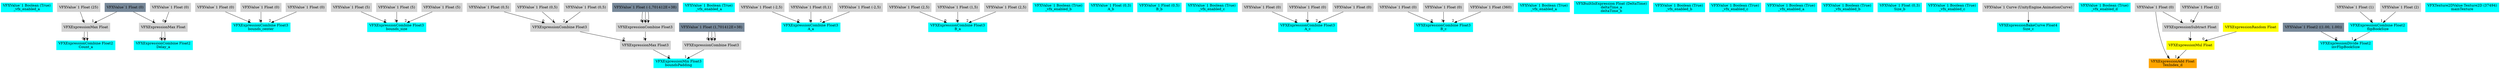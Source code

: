 digraph G {
node0 [shape="box" color="cyan" style="filled" label="VFXValue`1 Boolean (True)
_vfx_enabled_a"]
node1 [shape="box" color="cyan" style="filled" label="VFXExpressionCombine Float2
Count_a"]
node2 [shape="box" color="lightgray" style="filled" label="VFXExpressionMax Float"]
node3 [shape="box" color="lightgray" style="filled" label="VFXValue`1 Float (25)"]
node4 [shape="box" color="lightslategray" style="filled" label="VFXValue`1 Float (0)"]
node5 [shape="box" color="cyan" style="filled" label="VFXExpressionCombine Float2
Delay_a"]
node6 [shape="box" color="lightgray" style="filled" label="VFXExpressionMax Float"]
node7 [shape="box" color="lightgray" style="filled" label="VFXValue`1 Float (0)"]
node8 [shape="box" color="cyan" style="filled" label="VFXExpressionCombine Float3
bounds_center"]
node9 [shape="box" color="lightgray" style="filled" label="VFXValue`1 Float (0)"]
node10 [shape="box" color="lightgray" style="filled" label="VFXValue`1 Float (0)"]
node11 [shape="box" color="lightgray" style="filled" label="VFXValue`1 Float (0)"]
node12 [shape="box" color="cyan" style="filled" label="VFXExpressionCombine Float3
bounds_size"]
node13 [shape="box" color="lightgray" style="filled" label="VFXValue`1 Float (5)"]
node14 [shape="box" color="lightgray" style="filled" label="VFXValue`1 Float (5)"]
node15 [shape="box" color="lightgray" style="filled" label="VFXValue`1 Float (5)"]
node16 [shape="box" color="cyan" style="filled" label="VFXExpressionMin Float3
boundsPadding"]
node17 [shape="box" color="lightgray" style="filled" label="VFXExpressionMax Float3"]
node18 [shape="box" color="lightgray" style="filled" label="VFXExpressionCombine Float3"]
node19 [shape="box" color="lightgray" style="filled" label="VFXValue`1 Float (0,5)"]
node20 [shape="box" color="lightgray" style="filled" label="VFXValue`1 Float (0,5)"]
node21 [shape="box" color="lightgray" style="filled" label="VFXValue`1 Float (0,5)"]
node22 [shape="box" color="lightgray" style="filled" label="VFXExpressionCombine Float3"]
node23 [shape="box" color="lightslategray" style="filled" label="VFXValue`1 Float (-1,701412E+38)"]
node24 [shape="box" color="lightgray" style="filled" label="VFXExpressionCombine Float3"]
node25 [shape="box" color="lightslategray" style="filled" label="VFXValue`1 Float (1,701412E+38)"]
node26 [shape="box" color="cyan" style="filled" label="VFXValue`1 Boolean (True)
_vfx_enabled_a"]
node27 [shape="box" color="cyan" style="filled" label="VFXExpressionCombine Float3
A_a"]
node28 [shape="box" color="lightgray" style="filled" label="VFXValue`1 Float (-2,5)"]
node29 [shape="box" color="lightgray" style="filled" label="VFXValue`1 Float (0,1)"]
node30 [shape="box" color="lightgray" style="filled" label="VFXValue`1 Float (-2,5)"]
node31 [shape="box" color="cyan" style="filled" label="VFXExpressionCombine Float3
B_a"]
node32 [shape="box" color="lightgray" style="filled" label="VFXValue`1 Float (2,5)"]
node33 [shape="box" color="lightgray" style="filled" label="VFXValue`1 Float (1,5)"]
node34 [shape="box" color="lightgray" style="filled" label="VFXValue`1 Float (2,5)"]
node35 [shape="box" color="cyan" style="filled" label="VFXValue`1 Boolean (True)
_vfx_enabled_b"]
node36 [shape="box" color="cyan" style="filled" label="VFXValue`1 Float (0,3)
A_b"]
node37 [shape="box" color="cyan" style="filled" label="VFXValue`1 Float (0,5)
B_b"]
node38 [shape="box" color="cyan" style="filled" label="VFXValue`1 Boolean (True)
_vfx_enabled_c"]
node39 [shape="box" color="cyan" style="filled" label="VFXExpressionCombine Float3
A_c"]
node40 [shape="box" color="lightgray" style="filled" label="VFXValue`1 Float (0)"]
node41 [shape="box" color="lightgray" style="filled" label="VFXValue`1 Float (0)"]
node42 [shape="box" color="lightgray" style="filled" label="VFXValue`1 Float (0)"]
node43 [shape="box" color="cyan" style="filled" label="VFXExpressionCombine Float3
B_c"]
node44 [shape="box" color="lightgray" style="filled" label="VFXValue`1 Float (0)"]
node45 [shape="box" color="lightgray" style="filled" label="VFXValue`1 Float (0)"]
node46 [shape="box" color="lightgray" style="filled" label="VFXValue`1 Float (360)"]
node47 [shape="box" color="cyan" style="filled" label="VFXValue`1 Boolean (True)
_vfx_enabled_a"]
node48 [shape="box" color="cyan" style="filled" label="VFXBuiltInExpression Float (DeltaTime)
deltaTime_a
deltaTime_b"]
node49 [shape="box" color="cyan" style="filled" label="VFXValue`1 Boolean (True)
_vfx_enabled_b"]
node50 [shape="box" color="cyan" style="filled" label="VFXValue`1 Boolean (True)
_vfx_enabled_c"]
node51 [shape="box" color="cyan" style="filled" label="VFXValue`1 Boolean (True)
_vfx_enabled_a"]
node52 [shape="box" color="cyan" style="filled" label="VFXValue`1 Boolean (True)
_vfx_enabled_b"]
node53 [shape="box" color="cyan" style="filled" label="VFXValue`1 Float (0,3)
Size_b"]
node54 [shape="box" color="cyan" style="filled" label="VFXValue`1 Boolean (True)
_vfx_enabled_c"]
node55 [shape="box" color="cyan" style="filled" label="VFXExpressionBakeCurve Float4
Size_c"]
node56 [shape="box" color="lightgray" style="filled" label="VFXValue`1 Curve (UnityEngine.AnimationCurve)"]
node57 [shape="box" color="cyan" style="filled" label="VFXValue`1 Boolean (True)
_vfx_enabled_d"]
node58 [shape="box" color="orange" style="filled" label="VFXExpressionAdd Float
TexIndex_d"]
node59 [shape="box" color="lightgray" style="filled" label="VFXValue`1 Float (0)"]
node60 [shape="box" color="yellow" style="filled" label="VFXExpressionMul Float"]
node61 [shape="box" color="yellow" style="filled" label="VFXExpressionRandom Float"]
node62 [shape="box" color="lightgray" style="filled" label="VFXExpressionSubtract Float"]
node63 [shape="box" color="lightgray" style="filled" label="VFXValue`1 Float (2)"]
node64 [shape="box" color="cyan" style="filled" label="VFXExpressionCombine Float2
flipBookSize"]
node65 [shape="box" color="lightgray" style="filled" label="VFXValue`1 Float (1)"]
node66 [shape="box" color="lightgray" style="filled" label="VFXValue`1 Float (2)"]
node67 [shape="box" color="cyan" style="filled" label="VFXExpressionDivide Float2
invFlipBookSize"]
node68 [shape="box" color="lightslategray" style="filled" label="VFXValue`1 Float2 ((1.00, 1.00))"]
node69 [shape="box" color="cyan" style="filled" label="VFXTexture2DValue Texture2D (37494)
mainTexture"]
node2 -> node1 [headlabel="0"]
node2 -> node1 [headlabel="1"]
node3 -> node2 [headlabel="0"]
node4 -> node2 [headlabel="1"]
node6 -> node5 [headlabel="0"]
node6 -> node5 [headlabel="1"]
node7 -> node6 [headlabel="0"]
node4 -> node6 [headlabel="1"]
node9 -> node8 [headlabel="0"]
node10 -> node8 [headlabel="1"]
node11 -> node8 [headlabel="2"]
node13 -> node12 [headlabel="0"]
node14 -> node12 [headlabel="1"]
node15 -> node12 [headlabel="2"]
node17 -> node16 [headlabel="0"]
node24 -> node16 [headlabel="1"]
node18 -> node17 [headlabel="0"]
node22 -> node17 [headlabel="1"]
node19 -> node18 [headlabel="0"]
node20 -> node18 [headlabel="1"]
node21 -> node18 [headlabel="2"]
node23 -> node22 [headlabel="0"]
node23 -> node22 [headlabel="1"]
node23 -> node22 [headlabel="2"]
node25 -> node24 [headlabel="0"]
node25 -> node24 [headlabel="1"]
node25 -> node24 [headlabel="2"]
node28 -> node27 [headlabel="0"]
node29 -> node27 [headlabel="1"]
node30 -> node27 [headlabel="2"]
node32 -> node31 [headlabel="0"]
node33 -> node31 [headlabel="1"]
node34 -> node31 [headlabel="2"]
node40 -> node39 [headlabel="0"]
node41 -> node39 [headlabel="1"]
node42 -> node39 [headlabel="2"]
node44 -> node43 [headlabel="0"]
node45 -> node43 [headlabel="1"]
node46 -> node43 [headlabel="2"]
node56 -> node55 
node59 -> node58 [headlabel="0"]
node60 -> node58 [headlabel="1"]
node61 -> node60 [headlabel="0"]
node62 -> node60 [headlabel="1"]
node63 -> node62 [headlabel="0"]
node59 -> node62 [headlabel="1"]
node65 -> node64 [headlabel="0"]
node66 -> node64 [headlabel="1"]
node68 -> node67 [headlabel="0"]
node64 -> node67 [headlabel="1"]
}
